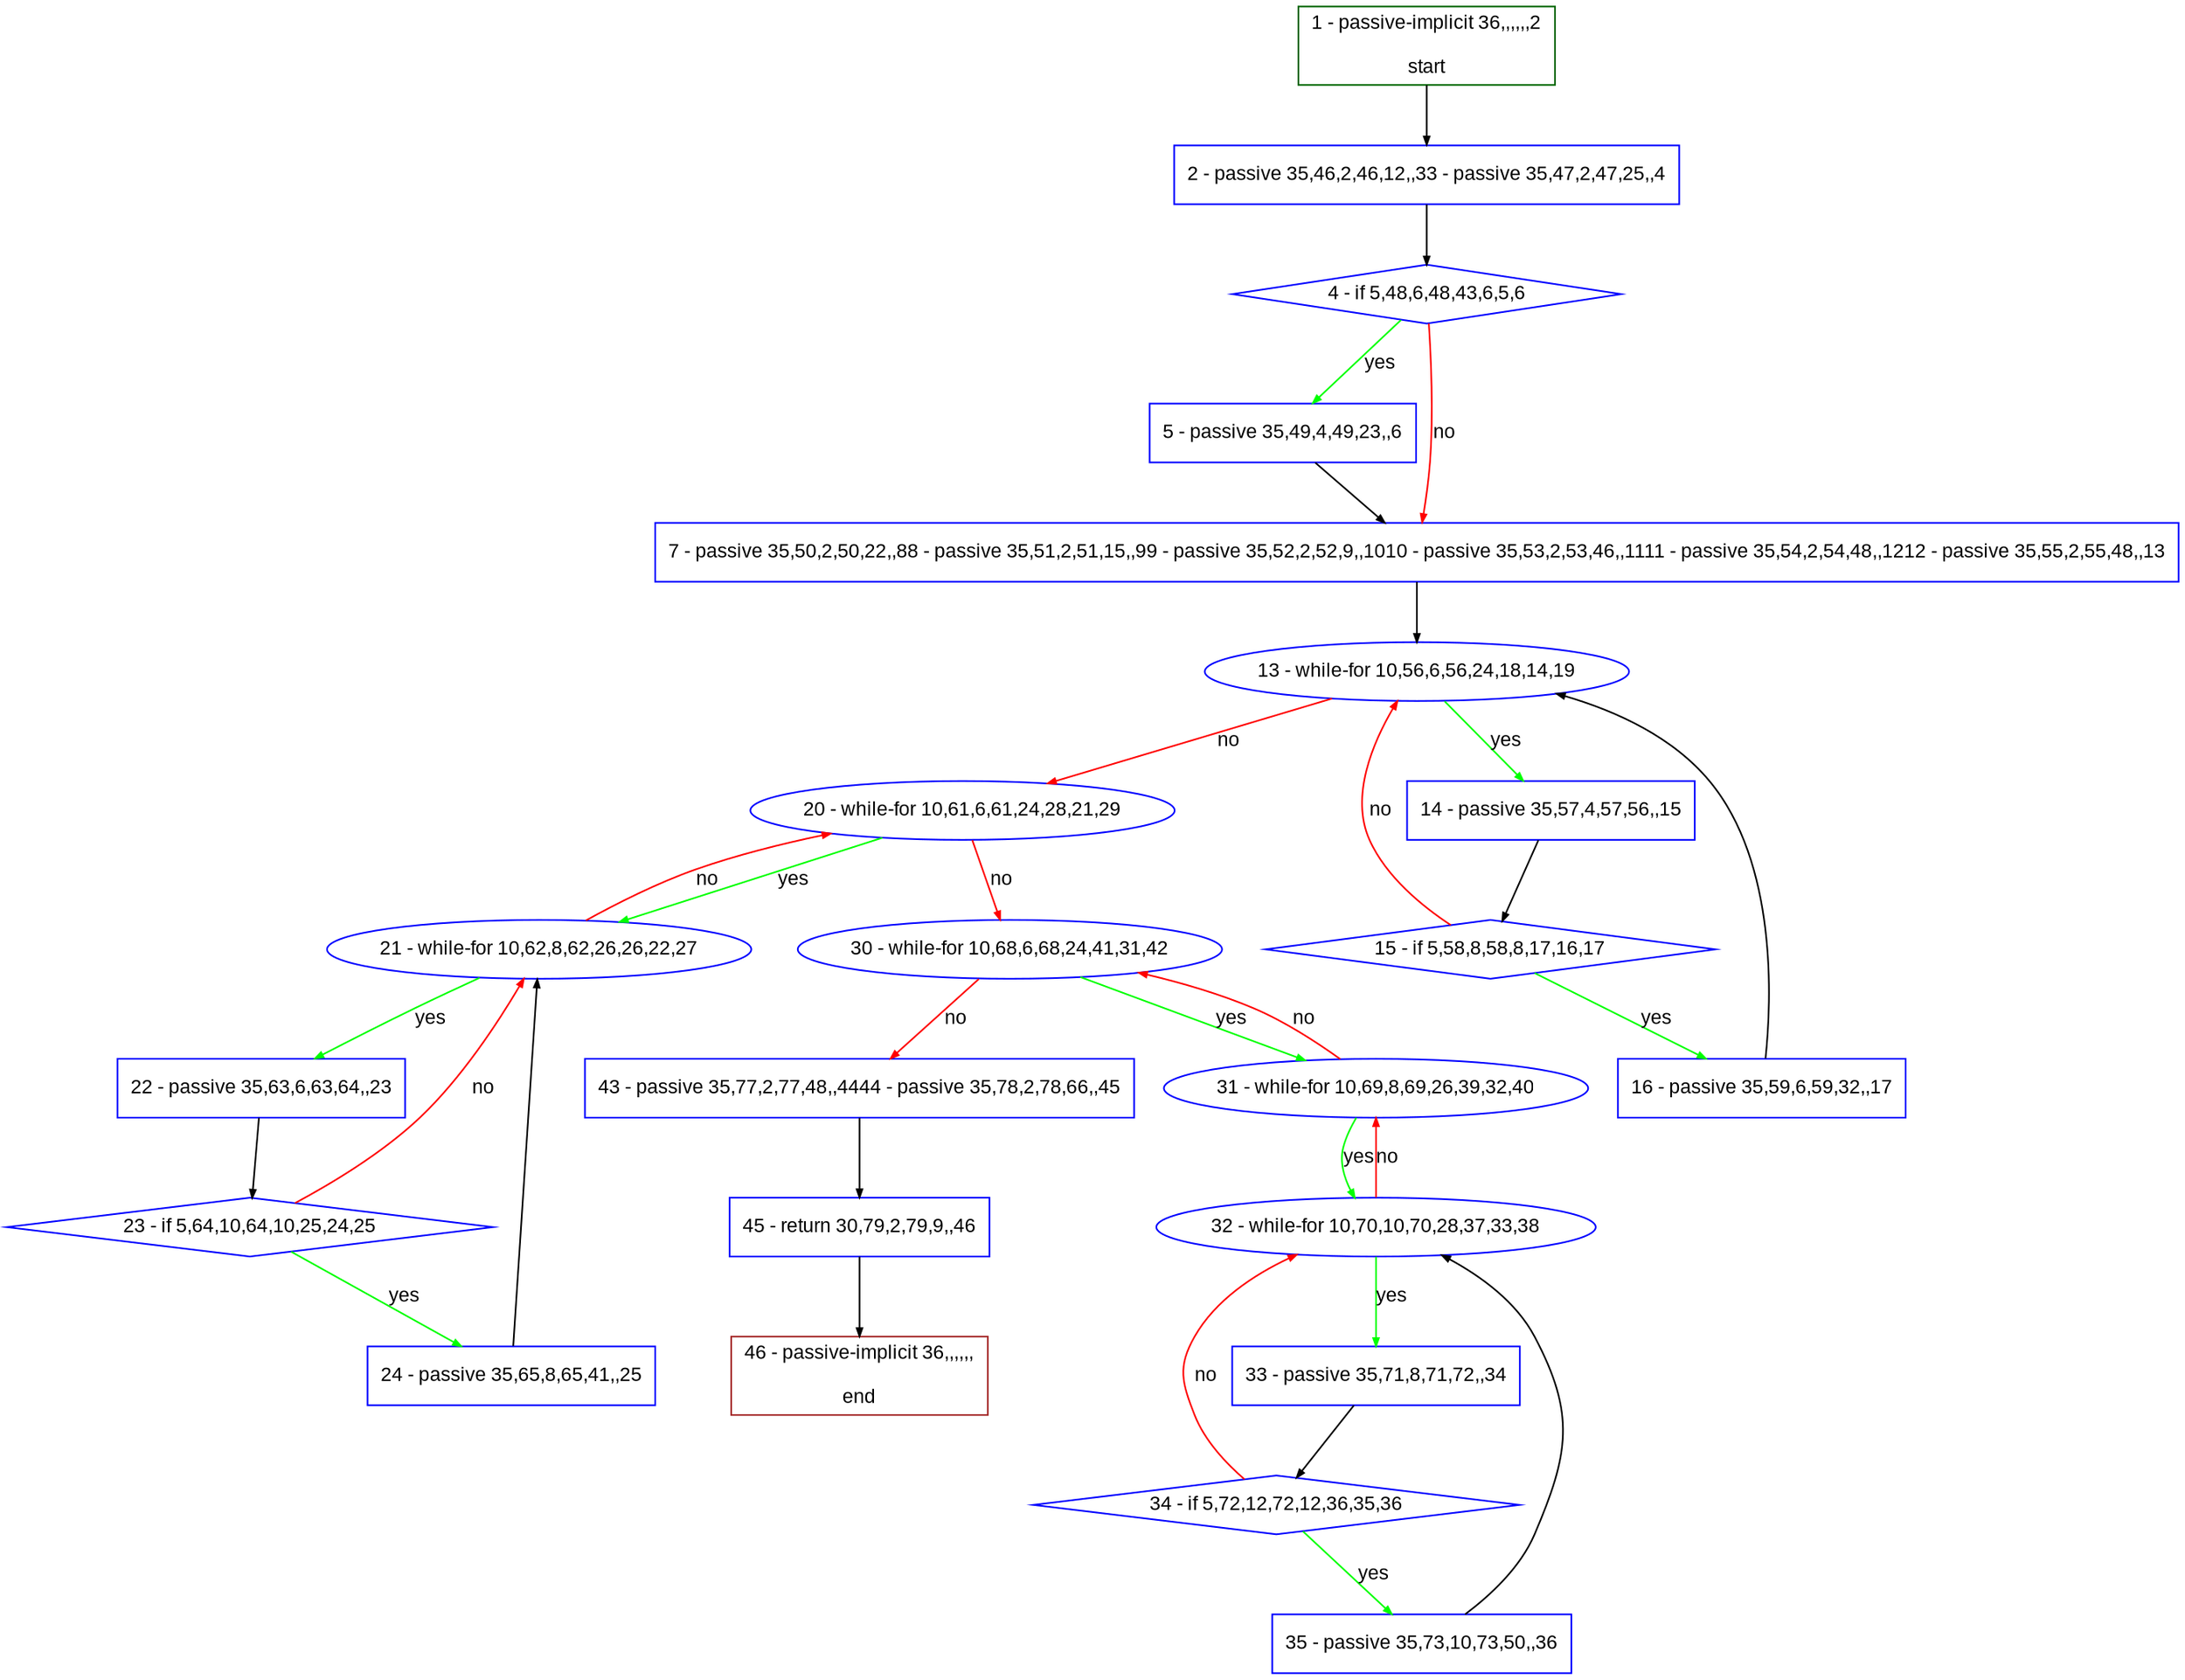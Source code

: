digraph "" {
  graph [pack="true", label="", fontsize="12", packmode="clust", fontname="Arial", fillcolor="#FFFFCC", bgcolor="white", style="rounded,filled", compound="true"];
  node [node_initialized="no", label="", color="grey", fontsize="12", fillcolor="white", fontname="Arial", style="filled", shape="rectangle", compound="true", fixedsize="false"];
  edge [fontcolor="black", arrowhead="normal", arrowtail="none", arrowsize="0.5", ltail="", label="", color="black", fontsize="12", lhead="", fontname="Arial", dir="forward", compound="true"];
  __N1 [label="2 - passive 35,46,2,46,12,,33 - passive 35,47,2,47,25,,4", color="#0000ff", fillcolor="#ffffff", style="filled", shape="box"];
  __N2 [label="1 - passive-implicit 36,,,,,,2\n\nstart", color="#006400", fillcolor="#ffffff", style="filled", shape="box"];
  __N3 [label="4 - if 5,48,6,48,43,6,5,6", color="#0000ff", fillcolor="#ffffff", style="filled", shape="diamond"];
  __N4 [label="5 - passive 35,49,4,49,23,,6", color="#0000ff", fillcolor="#ffffff", style="filled", shape="box"];
  __N5 [label="7 - passive 35,50,2,50,22,,88 - passive 35,51,2,51,15,,99 - passive 35,52,2,52,9,,1010 - passive 35,53,2,53,46,,1111 - passive 35,54,2,54,48,,1212 - passive 35,55,2,55,48,,13", color="#0000ff", fillcolor="#ffffff", style="filled", shape="box"];
  __N6 [label="13 - while-for 10,56,6,56,24,18,14,19", color="#0000ff", fillcolor="#ffffff", style="filled", shape="oval"];
  __N7 [label="14 - passive 35,57,4,57,56,,15", color="#0000ff", fillcolor="#ffffff", style="filled", shape="box"];
  __N8 [label="20 - while-for 10,61,6,61,24,28,21,29", color="#0000ff", fillcolor="#ffffff", style="filled", shape="oval"];
  __N9 [label="15 - if 5,58,8,58,8,17,16,17", color="#0000ff", fillcolor="#ffffff", style="filled", shape="diamond"];
  __N10 [label="16 - passive 35,59,6,59,32,,17", color="#0000ff", fillcolor="#ffffff", style="filled", shape="box"];
  __N11 [label="21 - while-for 10,62,8,62,26,26,22,27", color="#0000ff", fillcolor="#ffffff", style="filled", shape="oval"];
  __N12 [label="30 - while-for 10,68,6,68,24,41,31,42", color="#0000ff", fillcolor="#ffffff", style="filled", shape="oval"];
  __N13 [label="22 - passive 35,63,6,63,64,,23", color="#0000ff", fillcolor="#ffffff", style="filled", shape="box"];
  __N14 [label="23 - if 5,64,10,64,10,25,24,25", color="#0000ff", fillcolor="#ffffff", style="filled", shape="diamond"];
  __N15 [label="24 - passive 35,65,8,65,41,,25", color="#0000ff", fillcolor="#ffffff", style="filled", shape="box"];
  __N16 [label="31 - while-for 10,69,8,69,26,39,32,40", color="#0000ff", fillcolor="#ffffff", style="filled", shape="oval"];
  __N17 [label="43 - passive 35,77,2,77,48,,4444 - passive 35,78,2,78,66,,45", color="#0000ff", fillcolor="#ffffff", style="filled", shape="box"];
  __N18 [label="32 - while-for 10,70,10,70,28,37,33,38", color="#0000ff", fillcolor="#ffffff", style="filled", shape="oval"];
  __N19 [label="33 - passive 35,71,8,71,72,,34", color="#0000ff", fillcolor="#ffffff", style="filled", shape="box"];
  __N20 [label="34 - if 5,72,12,72,12,36,35,36", color="#0000ff", fillcolor="#ffffff", style="filled", shape="diamond"];
  __N21 [label="35 - passive 35,73,10,73,50,,36", color="#0000ff", fillcolor="#ffffff", style="filled", shape="box"];
  __N22 [label="45 - return 30,79,2,79,9,,46", color="#0000ff", fillcolor="#ffffff", style="filled", shape="box"];
  __N23 [label="46 - passive-implicit 36,,,,,,\n\nend", color="#a52a2a", fillcolor="#ffffff", style="filled", shape="box"];
  __N2 -> __N1 [arrowhead="normal", arrowtail="none", color="#000000", label="", dir="forward"];
  __N1 -> __N3 [arrowhead="normal", arrowtail="none", color="#000000", label="", dir="forward"];
  __N3 -> __N4 [arrowhead="normal", arrowtail="none", color="#00ff00", label="yes", dir="forward"];
  __N3 -> __N5 [arrowhead="normal", arrowtail="none", color="#ff0000", label="no", dir="forward"];
  __N4 -> __N5 [arrowhead="normal", arrowtail="none", color="#000000", label="", dir="forward"];
  __N5 -> __N6 [arrowhead="normal", arrowtail="none", color="#000000", label="", dir="forward"];
  __N6 -> __N7 [arrowhead="normal", arrowtail="none", color="#00ff00", label="yes", dir="forward"];
  __N6 -> __N8 [arrowhead="normal", arrowtail="none", color="#ff0000", label="no", dir="forward"];
  __N7 -> __N9 [arrowhead="normal", arrowtail="none", color="#000000", label="", dir="forward"];
  __N9 -> __N6 [arrowhead="normal", arrowtail="none", color="#ff0000", label="no", dir="forward"];
  __N9 -> __N10 [arrowhead="normal", arrowtail="none", color="#00ff00", label="yes", dir="forward"];
  __N10 -> __N6 [arrowhead="normal", arrowtail="none", color="#000000", label="", dir="forward"];
  __N8 -> __N11 [arrowhead="normal", arrowtail="none", color="#00ff00", label="yes", dir="forward"];
  __N11 -> __N8 [arrowhead="normal", arrowtail="none", color="#ff0000", label="no", dir="forward"];
  __N8 -> __N12 [arrowhead="normal", arrowtail="none", color="#ff0000", label="no", dir="forward"];
  __N11 -> __N13 [arrowhead="normal", arrowtail="none", color="#00ff00", label="yes", dir="forward"];
  __N13 -> __N14 [arrowhead="normal", arrowtail="none", color="#000000", label="", dir="forward"];
  __N14 -> __N11 [arrowhead="normal", arrowtail="none", color="#ff0000", label="no", dir="forward"];
  __N14 -> __N15 [arrowhead="normal", arrowtail="none", color="#00ff00", label="yes", dir="forward"];
  __N15 -> __N11 [arrowhead="normal", arrowtail="none", color="#000000", label="", dir="forward"];
  __N12 -> __N16 [arrowhead="normal", arrowtail="none", color="#00ff00", label="yes", dir="forward"];
  __N16 -> __N12 [arrowhead="normal", arrowtail="none", color="#ff0000", label="no", dir="forward"];
  __N12 -> __N17 [arrowhead="normal", arrowtail="none", color="#ff0000", label="no", dir="forward"];
  __N16 -> __N18 [arrowhead="normal", arrowtail="none", color="#00ff00", label="yes", dir="forward"];
  __N18 -> __N16 [arrowhead="normal", arrowtail="none", color="#ff0000", label="no", dir="forward"];
  __N18 -> __N19 [arrowhead="normal", arrowtail="none", color="#00ff00", label="yes", dir="forward"];
  __N19 -> __N20 [arrowhead="normal", arrowtail="none", color="#000000", label="", dir="forward"];
  __N20 -> __N18 [arrowhead="normal", arrowtail="none", color="#ff0000", label="no", dir="forward"];
  __N20 -> __N21 [arrowhead="normal", arrowtail="none", color="#00ff00", label="yes", dir="forward"];
  __N21 -> __N18 [arrowhead="normal", arrowtail="none", color="#000000", label="", dir="forward"];
  __N17 -> __N22 [arrowhead="normal", arrowtail="none", color="#000000", label="", dir="forward"];
  __N22 -> __N23 [arrowhead="normal", arrowtail="none", color="#000000", label="", dir="forward"];
}
